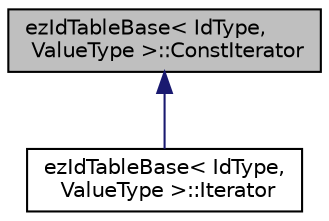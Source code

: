 digraph "ezIdTableBase&lt; IdType, ValueType &gt;::ConstIterator"
{
 // LATEX_PDF_SIZE
  edge [fontname="Helvetica",fontsize="10",labelfontname="Helvetica",labelfontsize="10"];
  node [fontname="Helvetica",fontsize="10",shape=record];
  Node1 [label="ezIdTableBase\< IdType,\l ValueType \>::ConstIterator",height=0.2,width=0.4,color="black", fillcolor="grey75", style="filled", fontcolor="black",tooltip="Const iterator."];
  Node1 -> Node2 [dir="back",color="midnightblue",fontsize="10",style="solid",fontname="Helvetica"];
  Node2 [label="ezIdTableBase\< IdType,\l ValueType \>::Iterator",height=0.2,width=0.4,color="black", fillcolor="white", style="filled",URL="$d7/d1b/structez_id_table_base_1_1_iterator.htm",tooltip="Iterator with write access."];
}

